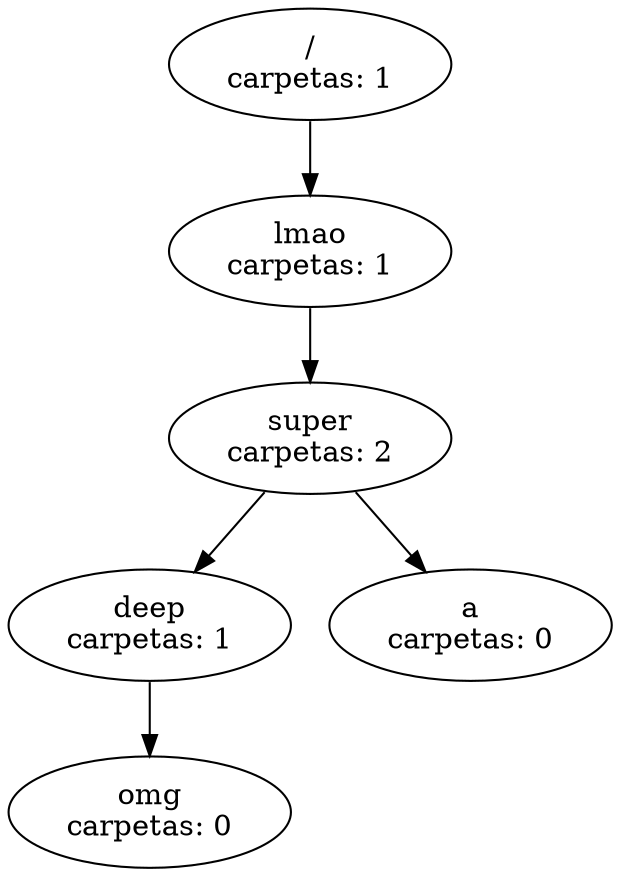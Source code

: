 digraph grafo{
    raiz[label="/\ncarpetas: 1"];
    raiz->raiz_lmao;
    raiz_lmao[label="lmao\ncarpetas: 1"];
    raiz_lmao->raiz_lmao_super;
    raiz_lmao_super[label="super\ncarpetas: 2"];
    raiz_lmao_super->raiz_lmao_super_deep;
    raiz_lmao_super->raiz_lmao_super_a;
    raiz_lmao_super_deep[label="deep\ncarpetas: 1"];
    raiz_lmao_super_deep->raiz_lmao_super_deep_omg;
    raiz_lmao_super_deep_omg[label="omg\ncarpetas: 0"];
    raiz_lmao_super_a[label="a\ncarpetas: 0"];
}